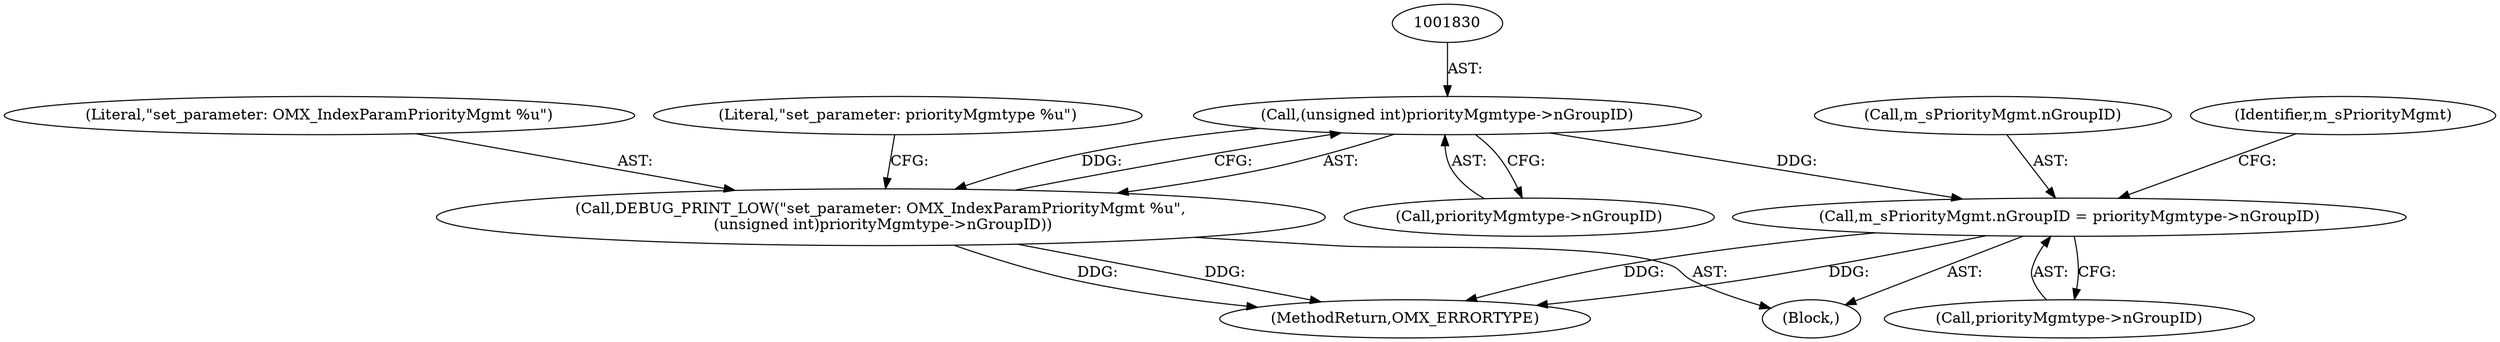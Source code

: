 digraph "0_Android_89913d7df36dbeb458ce165856bd6505a2ec647d_2@pointer" {
"1001829" [label="(Call,(unsigned int)priorityMgmtype->nGroupID)"];
"1001827" [label="(Call,DEBUG_PRINT_LOW(\"set_parameter: OMX_IndexParamPriorityMgmt %u\",\n (unsigned int)priorityMgmtype->nGroupID))"];
"1001841" [label="(Call,m_sPriorityMgmt.nGroupID = priorityMgmtype->nGroupID)"];
"1002951" [label="(MethodReturn,OMX_ERRORTYPE)"];
"1001828" [label="(Literal,\"set_parameter: OMX_IndexParamPriorityMgmt %u\")"];
"1001827" [label="(Call,DEBUG_PRINT_LOW(\"set_parameter: OMX_IndexParamPriorityMgmt %u\",\n (unsigned int)priorityMgmtype->nGroupID))"];
"1001829" [label="(Call,(unsigned int)priorityMgmtype->nGroupID)"];
"1001850" [label="(Identifier,m_sPriorityMgmt)"];
"1001831" [label="(Call,priorityMgmtype->nGroupID)"];
"1001845" [label="(Call,priorityMgmtype->nGroupID)"];
"1001806" [label="(Block,)"];
"1001841" [label="(Call,m_sPriorityMgmt.nGroupID = priorityMgmtype->nGroupID)"];
"1001835" [label="(Literal,\"set_parameter: priorityMgmtype %u\")"];
"1001842" [label="(Call,m_sPriorityMgmt.nGroupID)"];
"1001829" -> "1001827"  [label="AST: "];
"1001829" -> "1001831"  [label="CFG: "];
"1001830" -> "1001829"  [label="AST: "];
"1001831" -> "1001829"  [label="AST: "];
"1001827" -> "1001829"  [label="CFG: "];
"1001829" -> "1001827"  [label="DDG: "];
"1001829" -> "1001841"  [label="DDG: "];
"1001827" -> "1001806"  [label="AST: "];
"1001828" -> "1001827"  [label="AST: "];
"1001835" -> "1001827"  [label="CFG: "];
"1001827" -> "1002951"  [label="DDG: "];
"1001827" -> "1002951"  [label="DDG: "];
"1001841" -> "1001806"  [label="AST: "];
"1001841" -> "1001845"  [label="CFG: "];
"1001842" -> "1001841"  [label="AST: "];
"1001845" -> "1001841"  [label="AST: "];
"1001850" -> "1001841"  [label="CFG: "];
"1001841" -> "1002951"  [label="DDG: "];
"1001841" -> "1002951"  [label="DDG: "];
}
